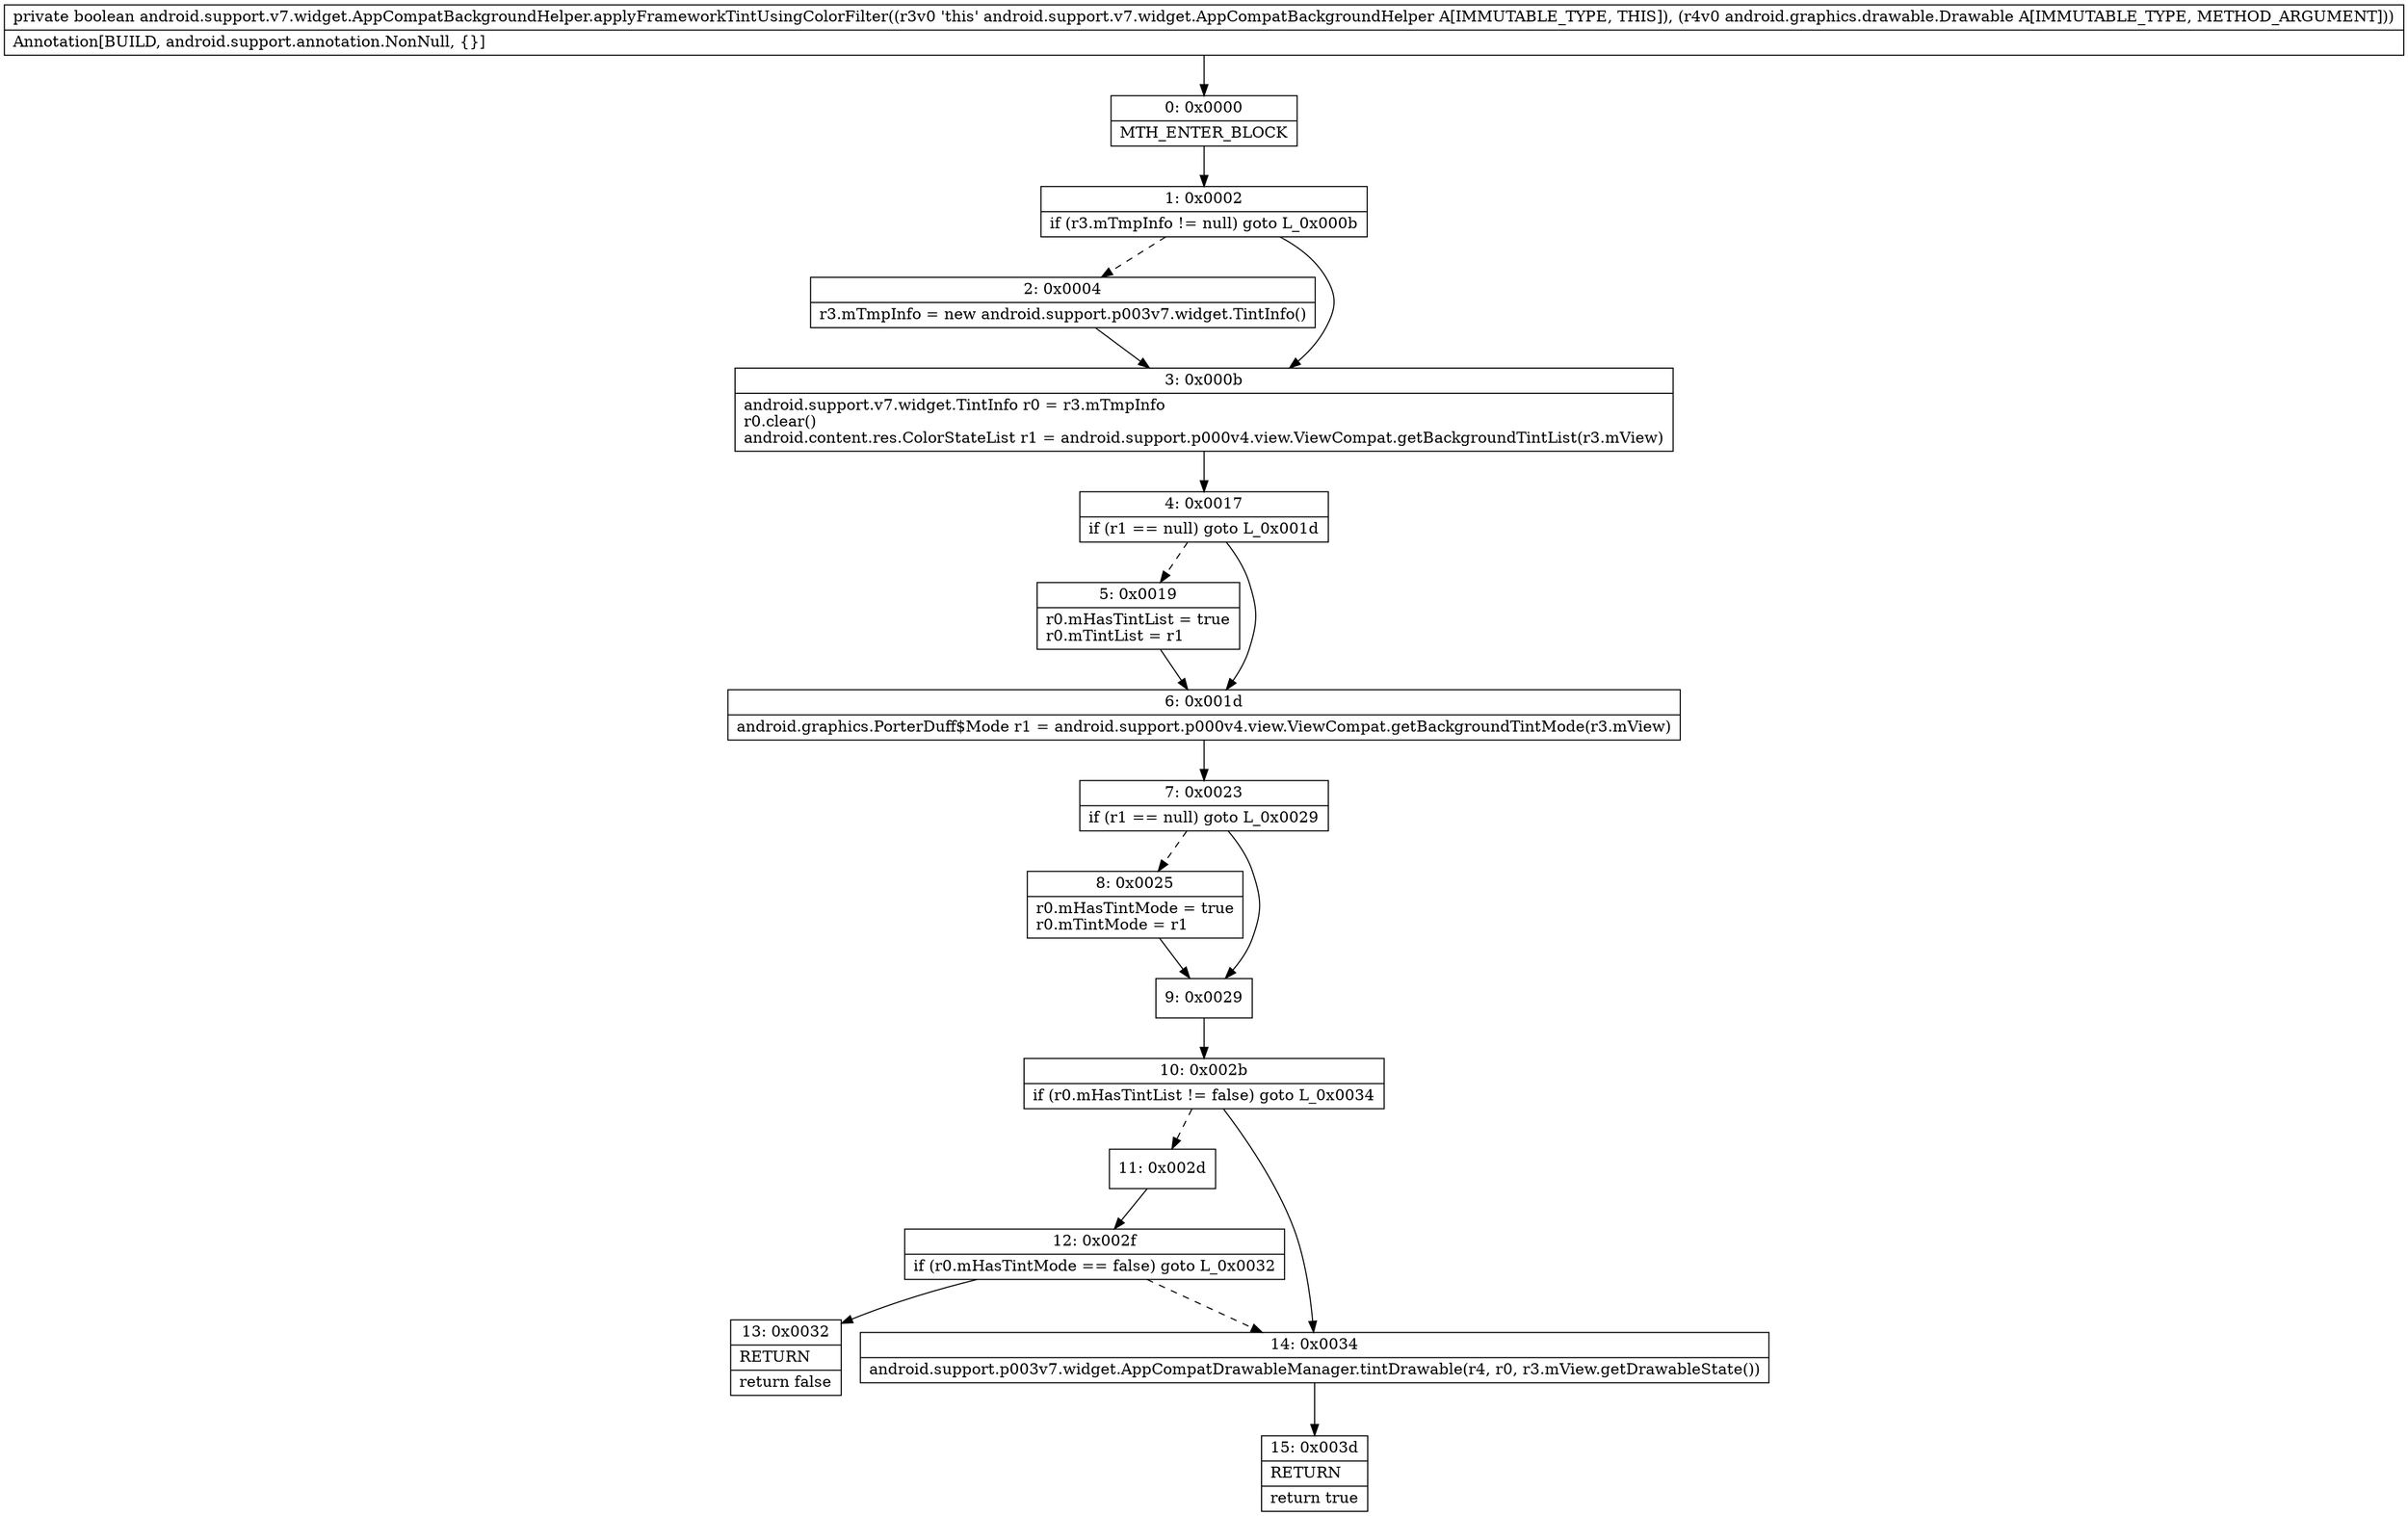 digraph "CFG forandroid.support.v7.widget.AppCompatBackgroundHelper.applyFrameworkTintUsingColorFilter(Landroid\/graphics\/drawable\/Drawable;)Z" {
Node_0 [shape=record,label="{0\:\ 0x0000|MTH_ENTER_BLOCK\l}"];
Node_1 [shape=record,label="{1\:\ 0x0002|if (r3.mTmpInfo != null) goto L_0x000b\l}"];
Node_2 [shape=record,label="{2\:\ 0x0004|r3.mTmpInfo = new android.support.p003v7.widget.TintInfo()\l}"];
Node_3 [shape=record,label="{3\:\ 0x000b|android.support.v7.widget.TintInfo r0 = r3.mTmpInfo\lr0.clear()\landroid.content.res.ColorStateList r1 = android.support.p000v4.view.ViewCompat.getBackgroundTintList(r3.mView)\l}"];
Node_4 [shape=record,label="{4\:\ 0x0017|if (r1 == null) goto L_0x001d\l}"];
Node_5 [shape=record,label="{5\:\ 0x0019|r0.mHasTintList = true\lr0.mTintList = r1\l}"];
Node_6 [shape=record,label="{6\:\ 0x001d|android.graphics.PorterDuff$Mode r1 = android.support.p000v4.view.ViewCompat.getBackgroundTintMode(r3.mView)\l}"];
Node_7 [shape=record,label="{7\:\ 0x0023|if (r1 == null) goto L_0x0029\l}"];
Node_8 [shape=record,label="{8\:\ 0x0025|r0.mHasTintMode = true\lr0.mTintMode = r1\l}"];
Node_9 [shape=record,label="{9\:\ 0x0029}"];
Node_10 [shape=record,label="{10\:\ 0x002b|if (r0.mHasTintList != false) goto L_0x0034\l}"];
Node_11 [shape=record,label="{11\:\ 0x002d}"];
Node_12 [shape=record,label="{12\:\ 0x002f|if (r0.mHasTintMode == false) goto L_0x0032\l}"];
Node_13 [shape=record,label="{13\:\ 0x0032|RETURN\l|return false\l}"];
Node_14 [shape=record,label="{14\:\ 0x0034|android.support.p003v7.widget.AppCompatDrawableManager.tintDrawable(r4, r0, r3.mView.getDrawableState())\l}"];
Node_15 [shape=record,label="{15\:\ 0x003d|RETURN\l|return true\l}"];
MethodNode[shape=record,label="{private boolean android.support.v7.widget.AppCompatBackgroundHelper.applyFrameworkTintUsingColorFilter((r3v0 'this' android.support.v7.widget.AppCompatBackgroundHelper A[IMMUTABLE_TYPE, THIS]), (r4v0 android.graphics.drawable.Drawable A[IMMUTABLE_TYPE, METHOD_ARGUMENT]))  | Annotation[BUILD, android.support.annotation.NonNull, \{\}]\l}"];
MethodNode -> Node_0;
Node_0 -> Node_1;
Node_1 -> Node_2[style=dashed];
Node_1 -> Node_3;
Node_2 -> Node_3;
Node_3 -> Node_4;
Node_4 -> Node_5[style=dashed];
Node_4 -> Node_6;
Node_5 -> Node_6;
Node_6 -> Node_7;
Node_7 -> Node_8[style=dashed];
Node_7 -> Node_9;
Node_8 -> Node_9;
Node_9 -> Node_10;
Node_10 -> Node_11[style=dashed];
Node_10 -> Node_14;
Node_11 -> Node_12;
Node_12 -> Node_13;
Node_12 -> Node_14[style=dashed];
Node_14 -> Node_15;
}

